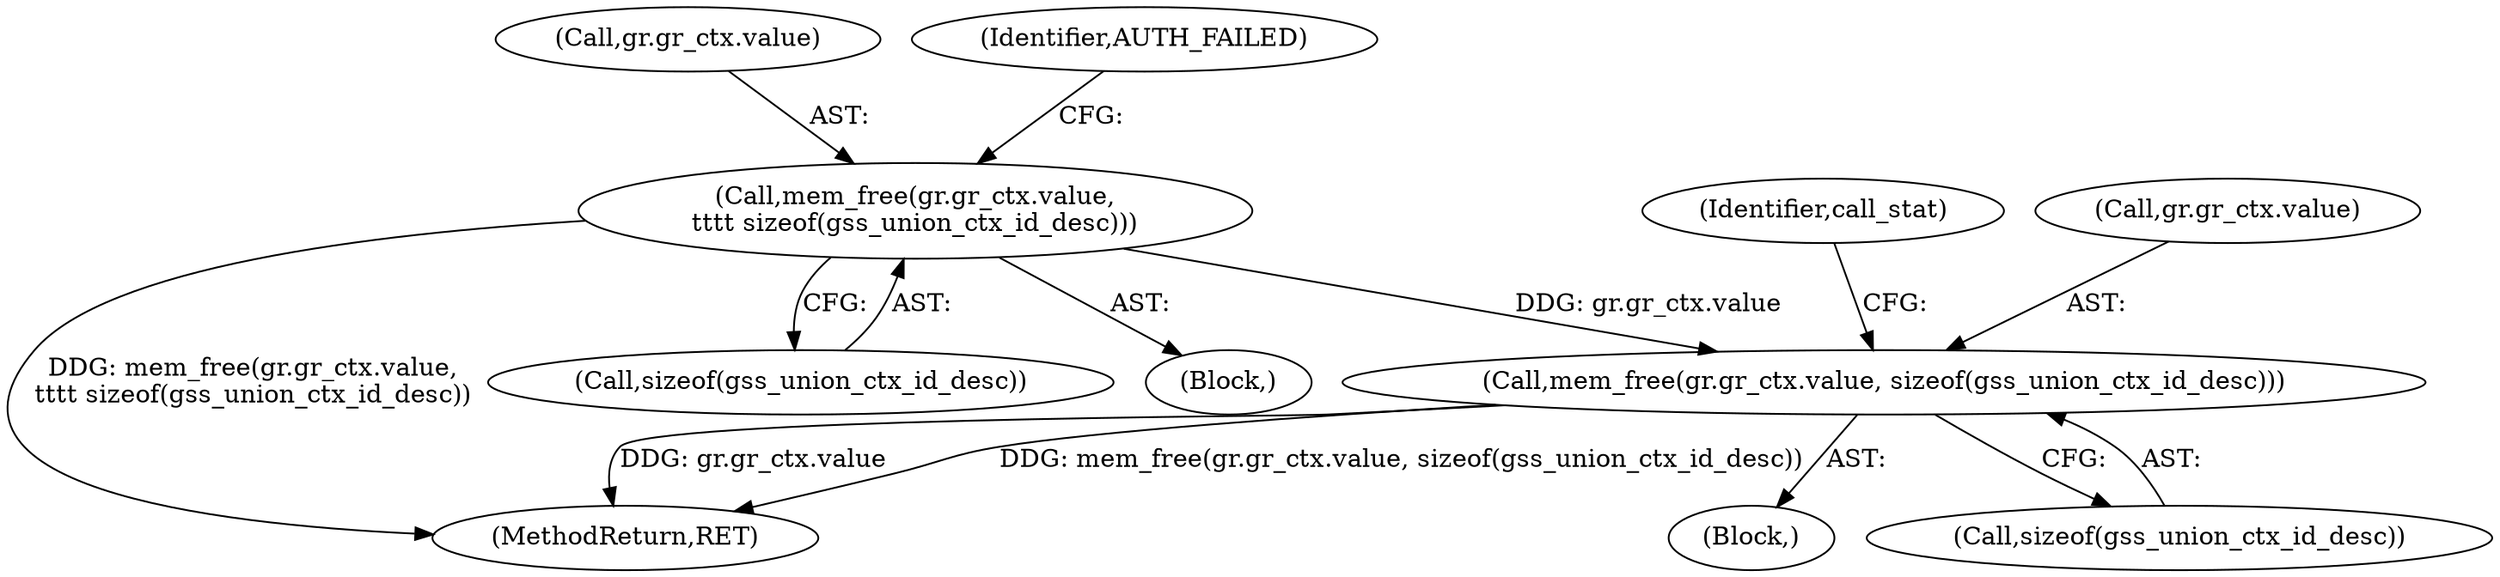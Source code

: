 digraph "0_krb5_5bb8a6b9c9eb8dd22bc9526751610aaa255ead9c@API" {
"1000507" [label="(Call,mem_free(gr.gr_ctx.value, sizeof(gss_union_ctx_id_desc)))"];
"1000468" [label="(Call,mem_free(gr.gr_ctx.value,\n\t\t\t\t sizeof(gss_union_ctx_id_desc)))"];
"1000507" [label="(Call,mem_free(gr.gr_ctx.value, sizeof(gss_union_ctx_id_desc)))"];
"1000460" [label="(Block,)"];
"1000517" [label="(Identifier,call_stat)"];
"1000508" [label="(Call,gr.gr_ctx.value)"];
"1000632" [label="(MethodReturn,RET)"];
"1000469" [label="(Call,gr.gr_ctx.value)"];
"1000477" [label="(Identifier,AUTH_FAILED)"];
"1000474" [label="(Call,sizeof(gss_union_ctx_id_desc))"];
"1000468" [label="(Call,mem_free(gr.gr_ctx.value,\n\t\t\t\t sizeof(gss_union_ctx_id_desc)))"];
"1000428" [label="(Block,)"];
"1000513" [label="(Call,sizeof(gss_union_ctx_id_desc))"];
"1000507" -> "1000428"  [label="AST: "];
"1000507" -> "1000513"  [label="CFG: "];
"1000508" -> "1000507"  [label="AST: "];
"1000513" -> "1000507"  [label="AST: "];
"1000517" -> "1000507"  [label="CFG: "];
"1000507" -> "1000632"  [label="DDG: mem_free(gr.gr_ctx.value, sizeof(gss_union_ctx_id_desc))"];
"1000507" -> "1000632"  [label="DDG: gr.gr_ctx.value"];
"1000468" -> "1000507"  [label="DDG: gr.gr_ctx.value"];
"1000468" -> "1000460"  [label="AST: "];
"1000468" -> "1000474"  [label="CFG: "];
"1000469" -> "1000468"  [label="AST: "];
"1000474" -> "1000468"  [label="AST: "];
"1000477" -> "1000468"  [label="CFG: "];
"1000468" -> "1000632"  [label="DDG: mem_free(gr.gr_ctx.value,\n\t\t\t\t sizeof(gss_union_ctx_id_desc))"];
}
